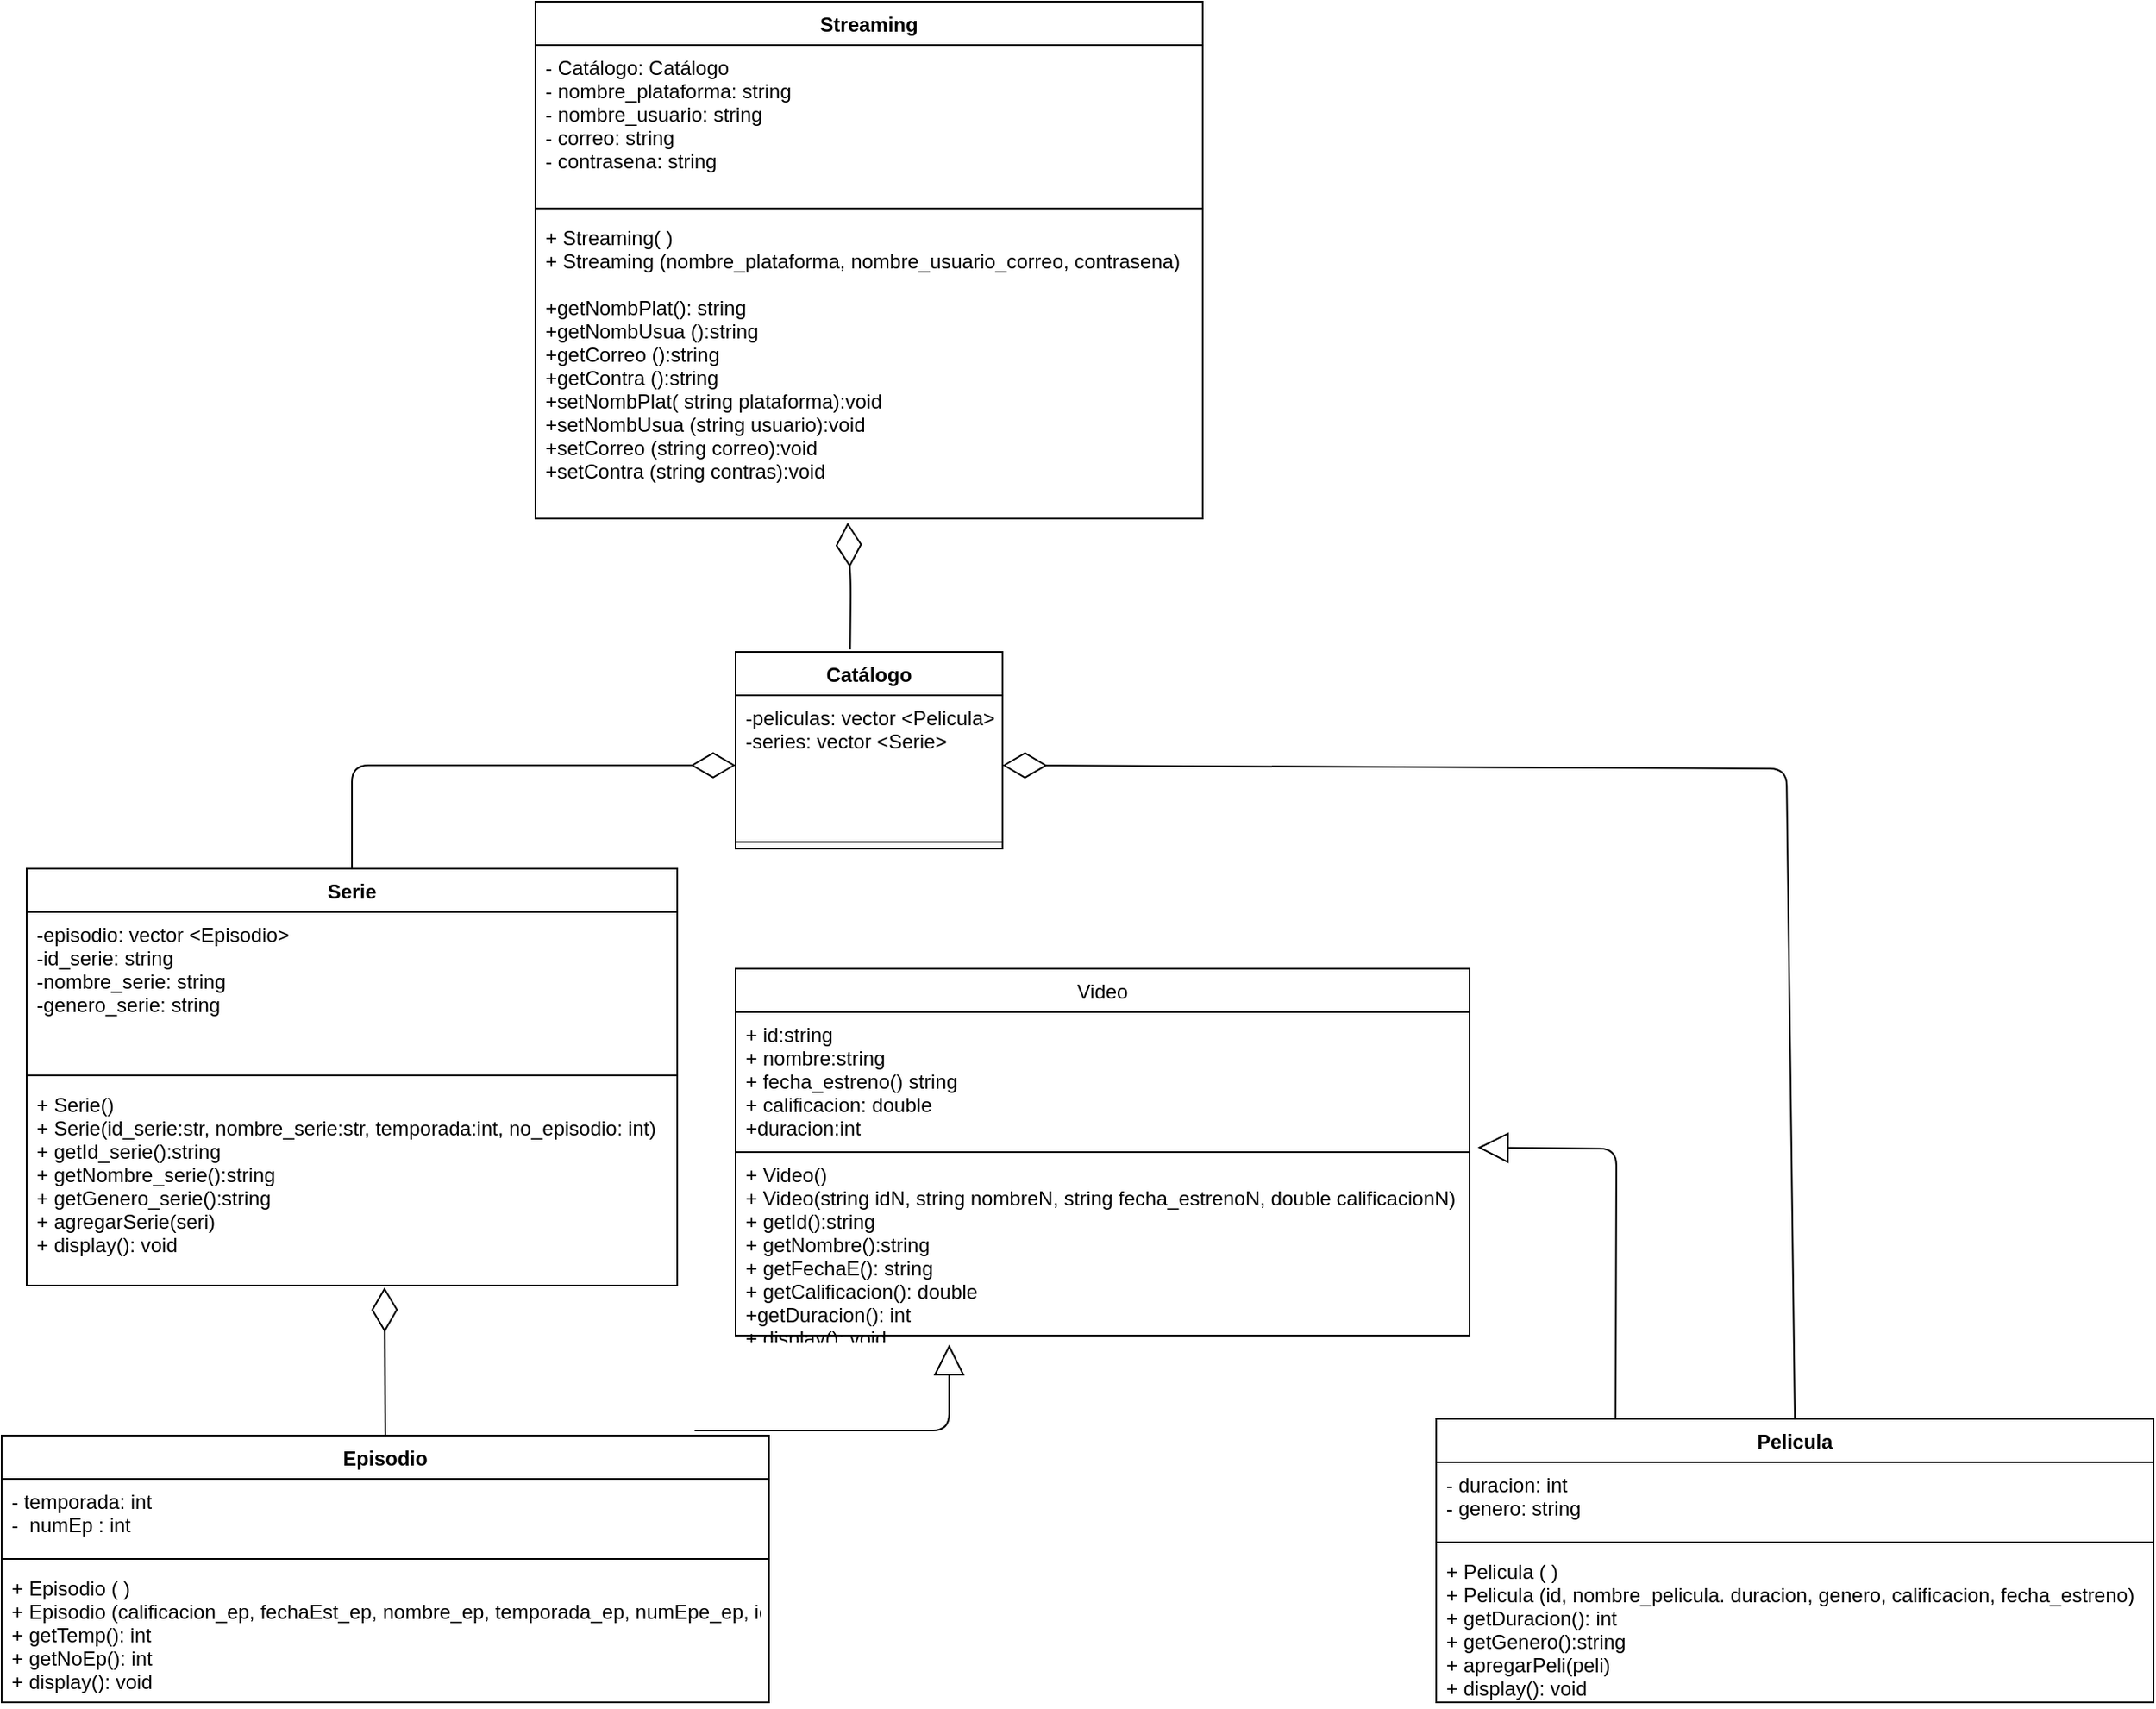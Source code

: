 <mxfile>
    <diagram id="OeCe3KiwX5dtoY-UmS-2" name="Page-1">
        <mxGraphModel dx="410" dy="419" grid="1" gridSize="10" guides="1" tooltips="1" connect="1" arrows="1" fold="1" page="1" pageScale="1" pageWidth="827" pageHeight="1169" math="0" shadow="0">
            <root>
                <mxCell id="0"/>
                <mxCell id="1" parent="0"/>
                <mxCell id="2" value="Streaming" style="swimlane;fontStyle=1;align=center;verticalAlign=top;childLayout=stackLayout;horizontal=1;startSize=26;horizontalStack=0;resizeParent=1;resizeParentMax=0;resizeLast=0;collapsible=1;marginBottom=0;" parent="1" vertex="1">
                    <mxGeometry x="350" y="10" width="400" height="310" as="geometry"/>
                </mxCell>
                <mxCell id="3" value="- Catálogo: Catálogo&#10;- nombre_plataforma: string&#10;- nombre_usuario: string&#10;- correo: string&#10;- contrasena: string " style="text;strokeColor=none;fillColor=none;align=left;verticalAlign=top;spacingLeft=4;spacingRight=4;overflow=hidden;rotatable=0;points=[[0,0.5],[1,0.5]];portConstraint=eastwest;" parent="2" vertex="1">
                    <mxGeometry y="26" width="400" height="94" as="geometry"/>
                </mxCell>
                <mxCell id="4" value="" style="line;strokeWidth=1;fillColor=none;align=left;verticalAlign=middle;spacingTop=-1;spacingLeft=3;spacingRight=3;rotatable=0;labelPosition=right;points=[];portConstraint=eastwest;" parent="2" vertex="1">
                    <mxGeometry y="120" width="400" height="8" as="geometry"/>
                </mxCell>
                <mxCell id="5" value="+ Streaming( )&#10;+ Streaming (nombre_plataforma, nombre_usuario_correo, contrasena)&#10;&#10;+getNombPlat(): string&#10;+getNombUsua ():string&#10;+getCorreo ():string&#10;+getContra ():string&#10;+setNombPlat( string plataforma):void&#10;+setNombUsua (string usuario):void&#10;+setCorreo (string correo):void&#10;+setContra (string contras):void" style="text;strokeColor=none;fillColor=none;align=left;verticalAlign=top;spacingLeft=4;spacingRight=4;overflow=hidden;rotatable=0;points=[[0,0.5],[1,0.5]];portConstraint=eastwest;" parent="2" vertex="1">
                    <mxGeometry y="128" width="400" height="182" as="geometry"/>
                </mxCell>
                <mxCell id="6" value="Catálogo" style="swimlane;fontStyle=1;align=center;verticalAlign=top;childLayout=stackLayout;horizontal=1;startSize=26;horizontalStack=0;resizeParent=1;resizeParentMax=0;resizeLast=0;collapsible=1;marginBottom=0;" parent="1" vertex="1">
                    <mxGeometry x="470" y="400" width="160" height="118" as="geometry"/>
                </mxCell>
                <mxCell id="7" value="-peliculas: vector &lt;Pelicula&gt;&#10;-series: vector &lt;Serie&gt;&#10;&#10;" style="text;strokeColor=none;fillColor=none;align=left;verticalAlign=top;spacingLeft=4;spacingRight=4;overflow=hidden;rotatable=0;points=[[0,0.5],[1,0.5]];portConstraint=eastwest;" parent="6" vertex="1">
                    <mxGeometry y="26" width="160" height="84" as="geometry"/>
                </mxCell>
                <mxCell id="8" value="" style="line;strokeWidth=1;fillColor=none;align=left;verticalAlign=middle;spacingTop=-1;spacingLeft=3;spacingRight=3;rotatable=0;labelPosition=right;points=[];portConstraint=eastwest;" parent="6" vertex="1">
                    <mxGeometry y="110" width="160" height="8" as="geometry"/>
                </mxCell>
                <mxCell id="9" value="Episodio" style="swimlane;fontStyle=1;align=center;verticalAlign=top;childLayout=stackLayout;horizontal=1;startSize=26;horizontalStack=0;resizeParent=1;resizeParentMax=0;resizeLast=0;collapsible=1;marginBottom=0;" parent="1" vertex="1">
                    <mxGeometry x="30" y="870" width="460" height="160" as="geometry"/>
                </mxCell>
                <mxCell id="10" value="- temporada: int&#10;-  numEp : int&#10;" style="text;strokeColor=none;fillColor=none;align=left;verticalAlign=top;spacingLeft=4;spacingRight=4;overflow=hidden;rotatable=0;points=[[0,0.5],[1,0.5]];portConstraint=eastwest;" parent="9" vertex="1">
                    <mxGeometry y="26" width="460" height="44" as="geometry"/>
                </mxCell>
                <mxCell id="11" value="" style="line;strokeWidth=1;fillColor=none;align=left;verticalAlign=middle;spacingTop=-1;spacingLeft=3;spacingRight=3;rotatable=0;labelPosition=right;points=[];portConstraint=eastwest;" parent="9" vertex="1">
                    <mxGeometry y="70" width="460" height="8" as="geometry"/>
                </mxCell>
                <mxCell id="12" value="+ Episodio ( )&#10;+ Episodio (calificacion_ep, fechaEst_ep, nombre_ep, temporada_ep, numEpe_ep, id_ep)&#10;+ getTemp(): int&#10;+ getNoEp(): int&#10;+ display(): void&#10;" style="text;strokeColor=none;fillColor=none;align=left;verticalAlign=top;spacingLeft=4;spacingRight=4;overflow=hidden;rotatable=0;points=[[0,0.5],[1,0.5]];portConstraint=eastwest;" parent="9" vertex="1">
                    <mxGeometry y="78" width="460" height="82" as="geometry"/>
                </mxCell>
                <mxCell id="13" value="Pelicula" style="swimlane;fontStyle=1;align=center;verticalAlign=top;childLayout=stackLayout;horizontal=1;startSize=26;horizontalStack=0;resizeParent=1;resizeParentMax=0;resizeLast=0;collapsible=1;marginBottom=0;" parent="1" vertex="1">
                    <mxGeometry x="890" y="860" width="430" height="170" as="geometry"/>
                </mxCell>
                <mxCell id="14" value="- duracion: int &#10;- genero: string&#10;" style="text;strokeColor=none;fillColor=none;align=left;verticalAlign=top;spacingLeft=4;spacingRight=4;overflow=hidden;rotatable=0;points=[[0,0.5],[1,0.5]];portConstraint=eastwest;" parent="13" vertex="1">
                    <mxGeometry y="26" width="430" height="44" as="geometry"/>
                </mxCell>
                <mxCell id="15" value="" style="line;strokeWidth=1;fillColor=none;align=left;verticalAlign=middle;spacingTop=-1;spacingLeft=3;spacingRight=3;rotatable=0;labelPosition=right;points=[];portConstraint=eastwest;" parent="13" vertex="1">
                    <mxGeometry y="70" width="430" height="8" as="geometry"/>
                </mxCell>
                <mxCell id="16" value="+ Pelicula ( )&#10;+ Pelicula (id, nombre_pelicula. duracion, genero, calificacion, fecha_estreno)&#10;+ getDuracion(): int&#10;+ getGenero():string&#10;+ apregarPeli(peli)&#10;+ display(): void" style="text;strokeColor=none;fillColor=none;align=left;verticalAlign=top;spacingLeft=4;spacingRight=4;overflow=hidden;rotatable=0;points=[[0,0.5],[1,0.5]];portConstraint=eastwest;" parent="13" vertex="1">
                    <mxGeometry y="78" width="430" height="92" as="geometry"/>
                </mxCell>
                <mxCell id="17" value="" style="endArrow=diamondThin;endFill=0;endSize=24;html=1;exitX=0.5;exitY=0;exitDx=0;exitDy=0;entryX=0.55;entryY=1.009;entryDx=0;entryDy=0;entryPerimeter=0;" parent="1" source="9" target="27" edge="1">
                    <mxGeometry width="160" relative="1" as="geometry">
                        <mxPoint x="470" y="830" as="sourcePoint"/>
                        <mxPoint x="240.18" y="1120" as="targetPoint"/>
                        <Array as="points"/>
                    </mxGeometry>
                </mxCell>
                <mxCell id="18" value="" style="endArrow=diamondThin;endFill=0;endSize=24;html=1;exitX=0.5;exitY=0;exitDx=0;exitDy=0;entryX=0;entryY=0.5;entryDx=0;entryDy=0;" parent="1" source="24" target="7" edge="1">
                    <mxGeometry width="160" relative="1" as="geometry">
                        <mxPoint x="255" y="820" as="sourcePoint"/>
                        <mxPoint x="460" y="920" as="targetPoint"/>
                        <Array as="points">
                            <mxPoint x="240" y="468"/>
                        </Array>
                    </mxGeometry>
                </mxCell>
                <mxCell id="19" value="" style="endArrow=diamondThin;endFill=0;endSize=24;html=1;entryX=1;entryY=0.5;entryDx=0;entryDy=0;exitX=0.5;exitY=0;exitDx=0;exitDy=0;" parent="1" source="13" target="7" edge="1">
                    <mxGeometry width="160" relative="1" as="geometry">
                        <mxPoint x="300" y="810" as="sourcePoint"/>
                        <mxPoint x="560" y="700" as="targetPoint"/>
                        <Array as="points">
                            <mxPoint x="1100" y="470"/>
                        </Array>
                    </mxGeometry>
                </mxCell>
                <mxCell id="20" value="Video" style="swimlane;fontStyle=0;childLayout=stackLayout;horizontal=1;startSize=26;fillColor=none;horizontalStack=0;resizeParent=1;resizeParentMax=0;resizeLast=0;collapsible=1;marginBottom=0;strokeColor=default;" parent="1" vertex="1">
                    <mxGeometry x="470" y="590" width="440" height="220" as="geometry"/>
                </mxCell>
                <mxCell id="21" value="+ id:string&#10;+ nombre:string&#10;+ fecha_estreno() string&#10;+ calificacion: double&#10;+duracion:int" style="text;strokeColor=none;fillColor=none;align=left;verticalAlign=top;spacingLeft=4;spacingRight=4;overflow=hidden;rotatable=0;points=[[0,0.5],[1,0.5]];portConstraint=eastwest;" parent="20" vertex="1">
                    <mxGeometry y="26" width="440" height="84" as="geometry"/>
                </mxCell>
                <mxCell id="22" value="+ Video()&#10;+ Video(string idN, string nombreN, string fecha_estrenoN, double calificacionN)&#10;+ getId():string&#10;+ getNombre():string&#10;+ getFechaE(): string&#10;+ getCalificacion(): double&#10;+getDuracion(): int&#10;+ display(): void" style="text;strokeColor=default;fillColor=none;align=left;verticalAlign=top;spacingLeft=4;spacingRight=4;overflow=hidden;rotatable=0;points=[[0,0.5],[1,0.5]];portConstraint=eastwest;" parent="20" vertex="1">
                    <mxGeometry y="110" width="440" height="110" as="geometry"/>
                </mxCell>
                <mxCell id="23" value="" style="endArrow=diamondThin;endFill=0;endSize=24;html=1;entryX=0.468;entryY=1.013;entryDx=0;entryDy=0;entryPerimeter=0;exitX=0.429;exitY=-0.013;exitDx=0;exitDy=0;exitPerimeter=0;" parent="1" source="6" target="5" edge="1">
                    <mxGeometry width="160" relative="1" as="geometry">
                        <mxPoint x="700" y="600" as="sourcePoint"/>
                        <mxPoint x="510" y="478.0" as="targetPoint"/>
                        <Array as="points">
                            <mxPoint x="539" y="360"/>
                        </Array>
                    </mxGeometry>
                </mxCell>
                <mxCell id="24" value="Serie" style="swimlane;fontStyle=1;align=center;verticalAlign=top;childLayout=stackLayout;horizontal=1;startSize=26;horizontalStack=0;resizeParent=1;resizeParentMax=0;resizeLast=0;collapsible=1;marginBottom=0;" parent="1" vertex="1">
                    <mxGeometry x="45" y="530" width="390" height="250" as="geometry"/>
                </mxCell>
                <mxCell id="25" value="-episodio: vector &lt;Episodio&gt;&#10;-id_serie: string&#10;-nombre_serie: string&#10;-genero_serie: string" style="text;strokeColor=none;fillColor=none;align=left;verticalAlign=top;spacingLeft=4;spacingRight=4;overflow=hidden;rotatable=0;points=[[0,0.5],[1,0.5]];portConstraint=eastwest;" parent="24" vertex="1">
                    <mxGeometry y="26" width="390" height="94" as="geometry"/>
                </mxCell>
                <mxCell id="26" value="" style="line;strokeWidth=1;fillColor=none;align=left;verticalAlign=middle;spacingTop=-1;spacingLeft=3;spacingRight=3;rotatable=0;labelPosition=right;points=[];portConstraint=eastwest;" parent="24" vertex="1">
                    <mxGeometry y="120" width="390" height="8" as="geometry"/>
                </mxCell>
                <mxCell id="27" value="+ Serie()&#10;+ Serie(id_serie:str, nombre_serie:str, temporada:int, no_episodio: int)&#10;+ getId_serie():string&#10;+ getNombre_serie():string&#10;+ getGenero_serie():string&#10;+ agregarSerie(seri)&#10;+ display(): void&#10;" style="text;strokeColor=none;fillColor=none;align=left;verticalAlign=top;spacingLeft=4;spacingRight=4;overflow=hidden;rotatable=0;points=[[0,0.5],[1,0.5]];portConstraint=eastwest;" parent="24" vertex="1">
                    <mxGeometry y="128" width="390" height="122" as="geometry"/>
                </mxCell>
                <mxCell id="28" value="" style="endArrow=block;endSize=16;endFill=0;html=1;entryX=1.011;entryY=-0.025;entryDx=0;entryDy=0;entryPerimeter=0;exitX=0.25;exitY=0;exitDx=0;exitDy=0;" parent="1" source="13" target="22" edge="1">
                    <mxGeometry width="160" relative="1" as="geometry">
                        <mxPoint x="760" y="810" as="sourcePoint"/>
                        <mxPoint x="1010" y="720" as="targetPoint"/>
                        <Array as="points">
                            <mxPoint x="998" y="698"/>
                        </Array>
                    </mxGeometry>
                </mxCell>
                <mxCell id="29" value="" style="endArrow=block;endSize=16;endFill=0;html=1;entryX=0.291;entryY=1.049;entryDx=0;entryDy=0;entryPerimeter=0;exitX=0.903;exitY=-0.019;exitDx=0;exitDy=0;exitPerimeter=0;" parent="1" source="9" target="22" edge="1">
                    <mxGeometry width="160" relative="1" as="geometry">
                        <mxPoint x="500" y="990" as="sourcePoint"/>
                        <mxPoint x="692.31" y="697.75" as="targetPoint"/>
                        <Array as="points">
                            <mxPoint x="598" y="867"/>
                        </Array>
                    </mxGeometry>
                </mxCell>
            </root>
        </mxGraphModel>
    </diagram>
</mxfile>